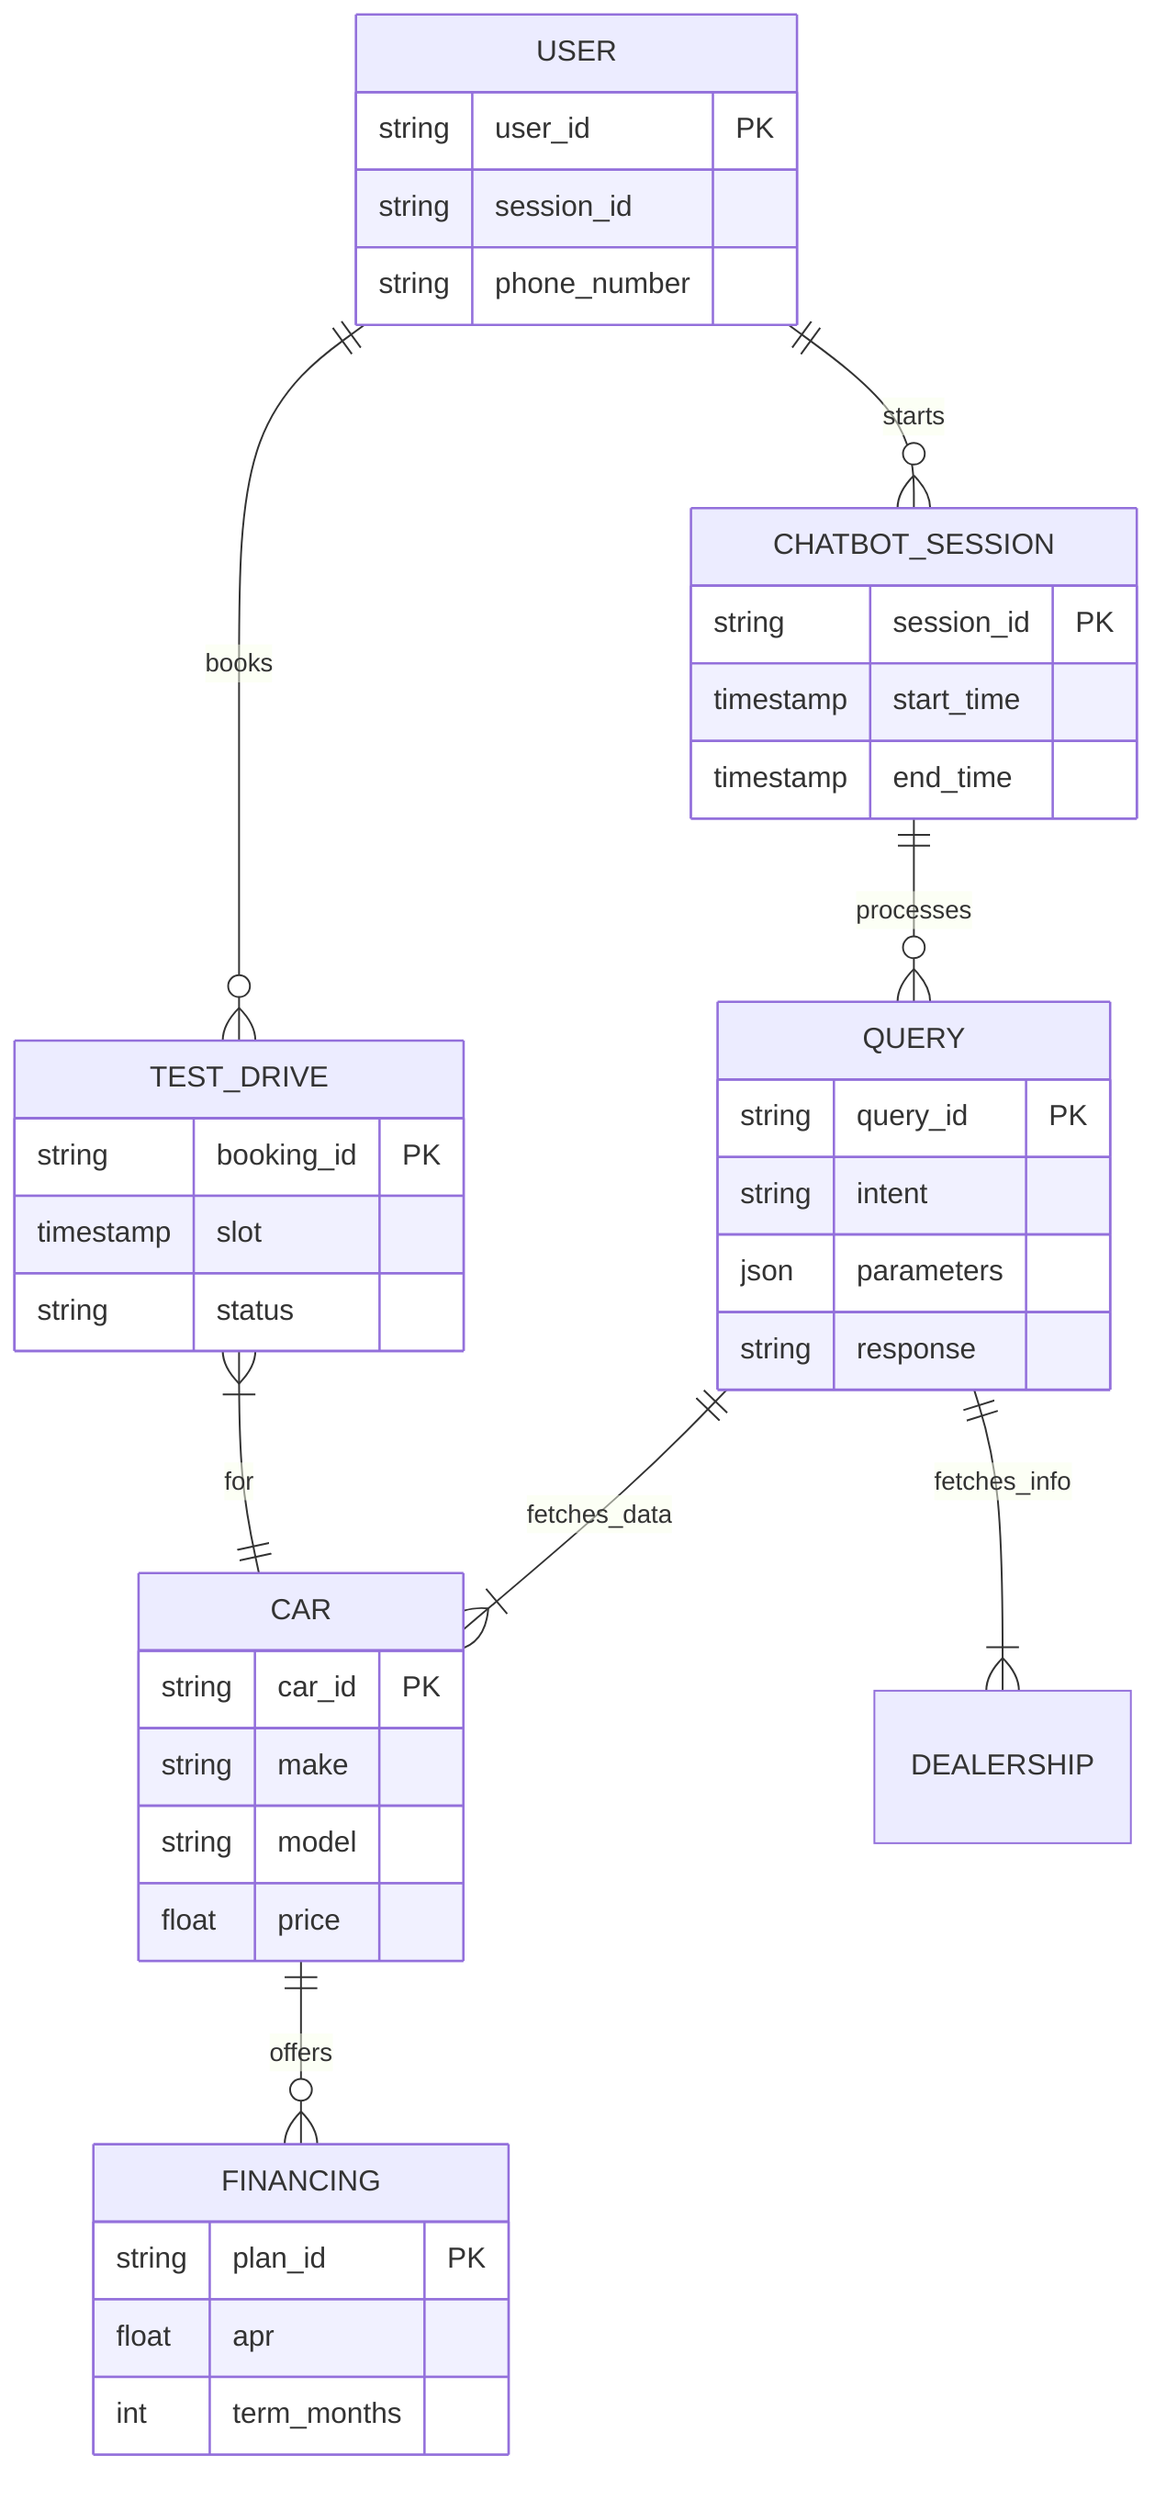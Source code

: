 erDiagram
    USER ||--o{ CHATBOT_SESSION : "starts"
    CHATBOT_SESSION ||--o{ QUERY : "processes"
    QUERY ||--|{ CAR : "fetches_data"
    QUERY ||--|{ DEALERSHIP : "fetches_info"
    USER ||--o{ TEST_DRIVE : "books"
    TEST_DRIVE }|--|| CAR : "for"
    CAR ||--o{ FINANCING : "offers"

    USER {
        string user_id PK
        string session_id
        string phone_number
    }
    CHATBOT_SESSION {
        string session_id PK
        timestamp start_time
        timestamp end_time
    }
    QUERY {
        string query_id PK
        string intent
        json parameters
        string response
    }
    CAR {
        string car_id PK
        string make
        string model
        float price
    }
    TEST_DRIVE {
        string booking_id PK
        timestamp slot
        string status
    }
    FINANCING {
        string plan_id PK
        float apr
        int term_months
    }